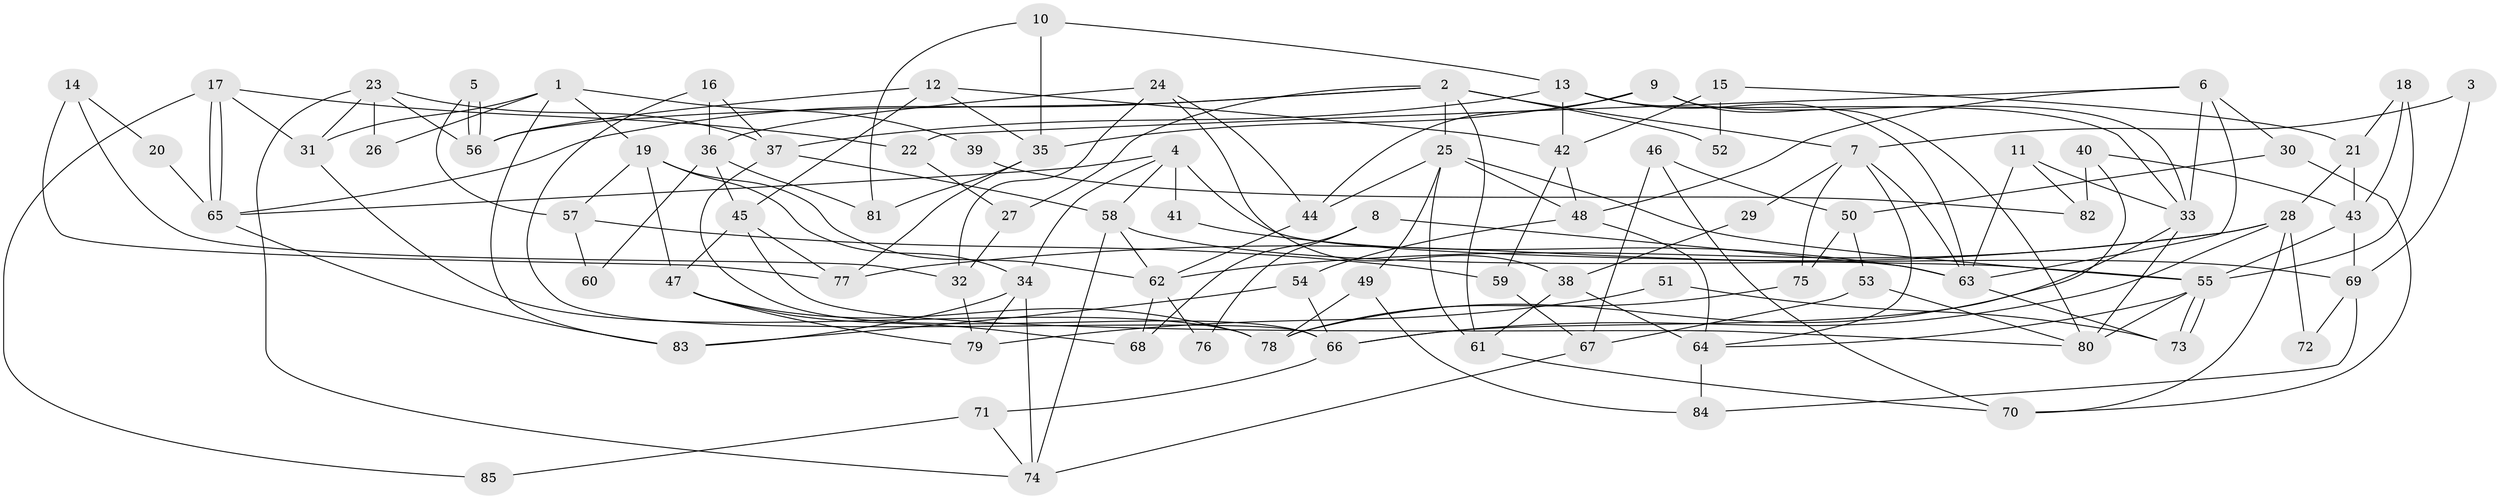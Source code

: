 // Generated by graph-tools (version 1.1) at 2025/50/03/09/25 03:50:04]
// undirected, 85 vertices, 170 edges
graph export_dot {
graph [start="1"]
  node [color=gray90,style=filled];
  1;
  2;
  3;
  4;
  5;
  6;
  7;
  8;
  9;
  10;
  11;
  12;
  13;
  14;
  15;
  16;
  17;
  18;
  19;
  20;
  21;
  22;
  23;
  24;
  25;
  26;
  27;
  28;
  29;
  30;
  31;
  32;
  33;
  34;
  35;
  36;
  37;
  38;
  39;
  40;
  41;
  42;
  43;
  44;
  45;
  46;
  47;
  48;
  49;
  50;
  51;
  52;
  53;
  54;
  55;
  56;
  57;
  58;
  59;
  60;
  61;
  62;
  63;
  64;
  65;
  66;
  67;
  68;
  69;
  70;
  71;
  72;
  73;
  74;
  75;
  76;
  77;
  78;
  79;
  80;
  81;
  82;
  83;
  84;
  85;
  1 -- 83;
  1 -- 31;
  1 -- 19;
  1 -- 26;
  1 -- 39;
  2 -- 25;
  2 -- 7;
  2 -- 27;
  2 -- 52;
  2 -- 56;
  2 -- 61;
  2 -- 65;
  3 -- 7;
  3 -- 69;
  4 -- 55;
  4 -- 65;
  4 -- 34;
  4 -- 41;
  4 -- 58;
  5 -- 56;
  5 -- 56;
  5 -- 57;
  6 -- 48;
  6 -- 33;
  6 -- 22;
  6 -- 30;
  6 -- 63;
  7 -- 63;
  7 -- 64;
  7 -- 29;
  7 -- 75;
  8 -- 68;
  8 -- 63;
  8 -- 76;
  9 -- 44;
  9 -- 33;
  9 -- 35;
  9 -- 80;
  10 -- 35;
  10 -- 81;
  10 -- 13;
  11 -- 33;
  11 -- 63;
  11 -- 82;
  12 -- 56;
  12 -- 35;
  12 -- 42;
  12 -- 45;
  13 -- 42;
  13 -- 33;
  13 -- 37;
  13 -- 63;
  14 -- 77;
  14 -- 32;
  14 -- 20;
  15 -- 21;
  15 -- 42;
  15 -- 52;
  16 -- 66;
  16 -- 37;
  16 -- 36;
  17 -- 65;
  17 -- 65;
  17 -- 22;
  17 -- 31;
  17 -- 85;
  18 -- 43;
  18 -- 55;
  18 -- 21;
  19 -- 47;
  19 -- 34;
  19 -- 57;
  19 -- 62;
  20 -- 65;
  21 -- 28;
  21 -- 43;
  22 -- 27;
  23 -- 74;
  23 -- 56;
  23 -- 26;
  23 -- 31;
  23 -- 37;
  24 -- 36;
  24 -- 38;
  24 -- 32;
  24 -- 44;
  25 -- 44;
  25 -- 48;
  25 -- 49;
  25 -- 55;
  25 -- 61;
  27 -- 32;
  28 -- 70;
  28 -- 62;
  28 -- 66;
  28 -- 72;
  28 -- 77;
  29 -- 38;
  30 -- 70;
  30 -- 50;
  31 -- 78;
  32 -- 79;
  33 -- 80;
  33 -- 78;
  34 -- 74;
  34 -- 79;
  34 -- 83;
  35 -- 77;
  35 -- 81;
  36 -- 45;
  36 -- 60;
  36 -- 81;
  37 -- 58;
  37 -- 66;
  38 -- 61;
  38 -- 64;
  39 -- 82;
  40 -- 43;
  40 -- 66;
  40 -- 82;
  41 -- 63;
  42 -- 48;
  42 -- 59;
  43 -- 55;
  43 -- 69;
  44 -- 62;
  45 -- 80;
  45 -- 47;
  45 -- 77;
  46 -- 50;
  46 -- 67;
  46 -- 70;
  47 -- 78;
  47 -- 68;
  47 -- 79;
  48 -- 54;
  48 -- 64;
  49 -- 78;
  49 -- 84;
  50 -- 75;
  50 -- 53;
  51 -- 73;
  51 -- 79;
  53 -- 80;
  53 -- 67;
  54 -- 83;
  54 -- 66;
  55 -- 73;
  55 -- 73;
  55 -- 64;
  55 -- 80;
  57 -- 59;
  57 -- 60;
  58 -- 62;
  58 -- 69;
  58 -- 74;
  59 -- 67;
  61 -- 70;
  62 -- 68;
  62 -- 76;
  63 -- 73;
  64 -- 84;
  65 -- 83;
  66 -- 71;
  67 -- 74;
  69 -- 72;
  69 -- 84;
  71 -- 74;
  71 -- 85;
  75 -- 78;
}

